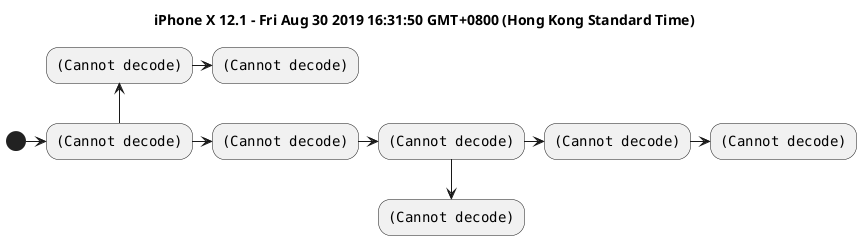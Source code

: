 @startuml
title iPhone X 12.1 - Fri Aug 30 2019 16:31:50 GMT+0800 (Hong Kong Standard Time)
(*) -> "<img:iPhone X-12.1-1-resized.png>" as 1
 -> "<img:iPhone X-12.1-2-resized.png>" as 2
 -> "<img:iPhone X-12.1-3-resized.png>" as 3
 -> "<img:iPhone X-12.1-4-resized.png>" as 4
 -> "<img:iPhone X-12.1-5-resized.png>" as 5
3 -down-> "<img:iPhone X-12.1-6-resized.png>" as 6
1 -up-> "<img:iPhone X-12.1-7-resized.png>" as 7
 -> "<img:iPhone X-12.1-8-resized.png>" as 8
@enduml
